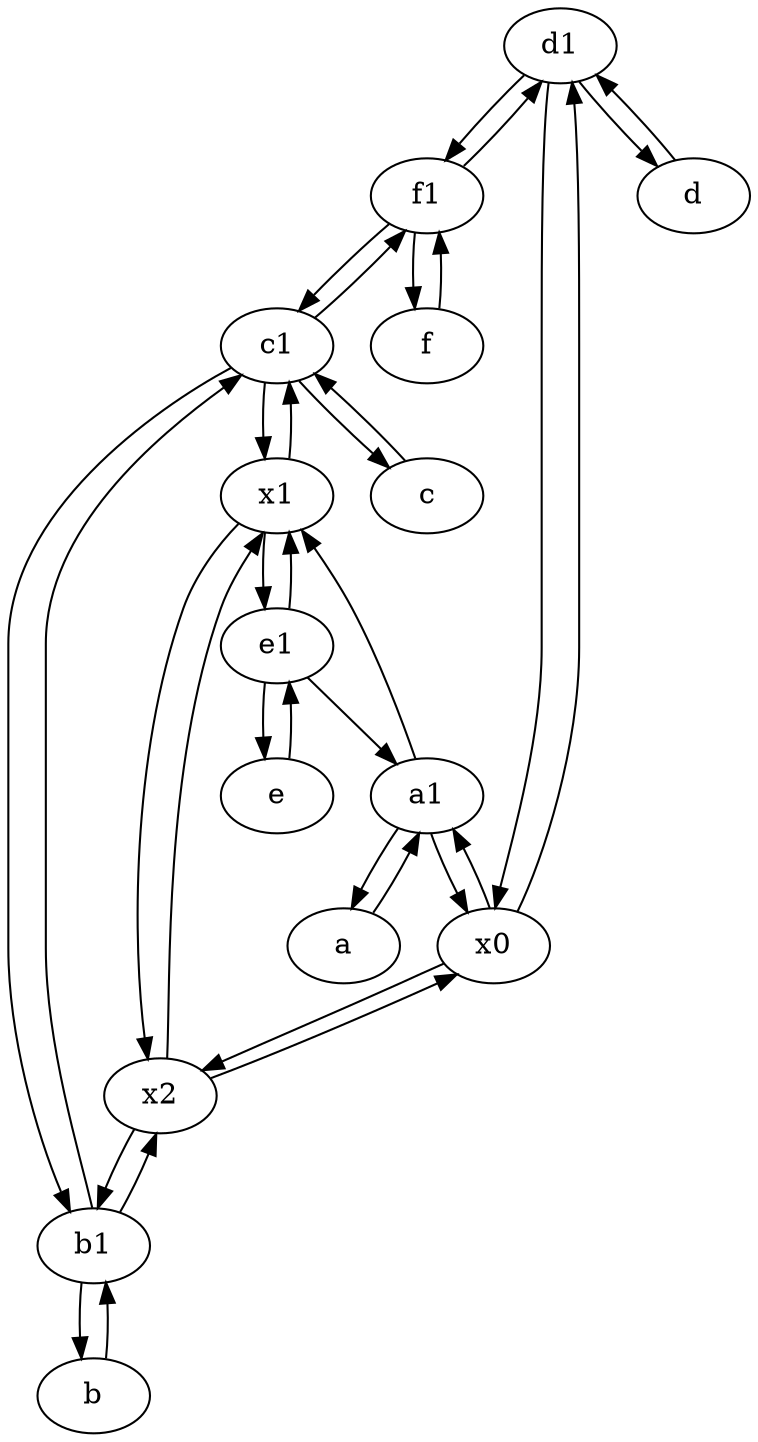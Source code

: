 digraph  {
	d1 [pos="25,30!"];
	f1;
	a [pos="40,10!"];
	e [pos="30,50!"];
	e1 [pos="25,45!"];
	f [pos="15,45!"];
	b1 [pos="45,20!"];
	a1 [pos="40,15!"];
	x0;
	c1 [pos="30,15!"];
	x2;
	b [pos="50,20!"];
	c [pos="20,10!"];
	x1;
	d [pos="20,30!"];
	d1 -> f1;
	f1 -> d1;
	c1 -> f1;
	x2 -> x1;
	x2 -> b1;
	f -> f1;
	d1 -> d;
	x0 -> a1;
	c1 -> c;
	f1 -> c1;
	b1 -> x2;
	c1 -> x1;
	c1 -> b1;
	x0 -> d1;
	f1 -> f;
	a -> a1;
	x1 -> e1;
	x2 -> x0;
	e1 -> x1;
	d1 -> x0;
	x0 -> x2;
	b1 -> c1;
	x1 -> c1;
	b -> b1;
	a1 -> x0;
	c -> c1;
	a1 -> x1;
	d -> d1;
	e -> e1;
	b1 -> b;
	x1 -> x2;
	e1 -> e;
	a1 -> a;
	e1 -> a1;

	}